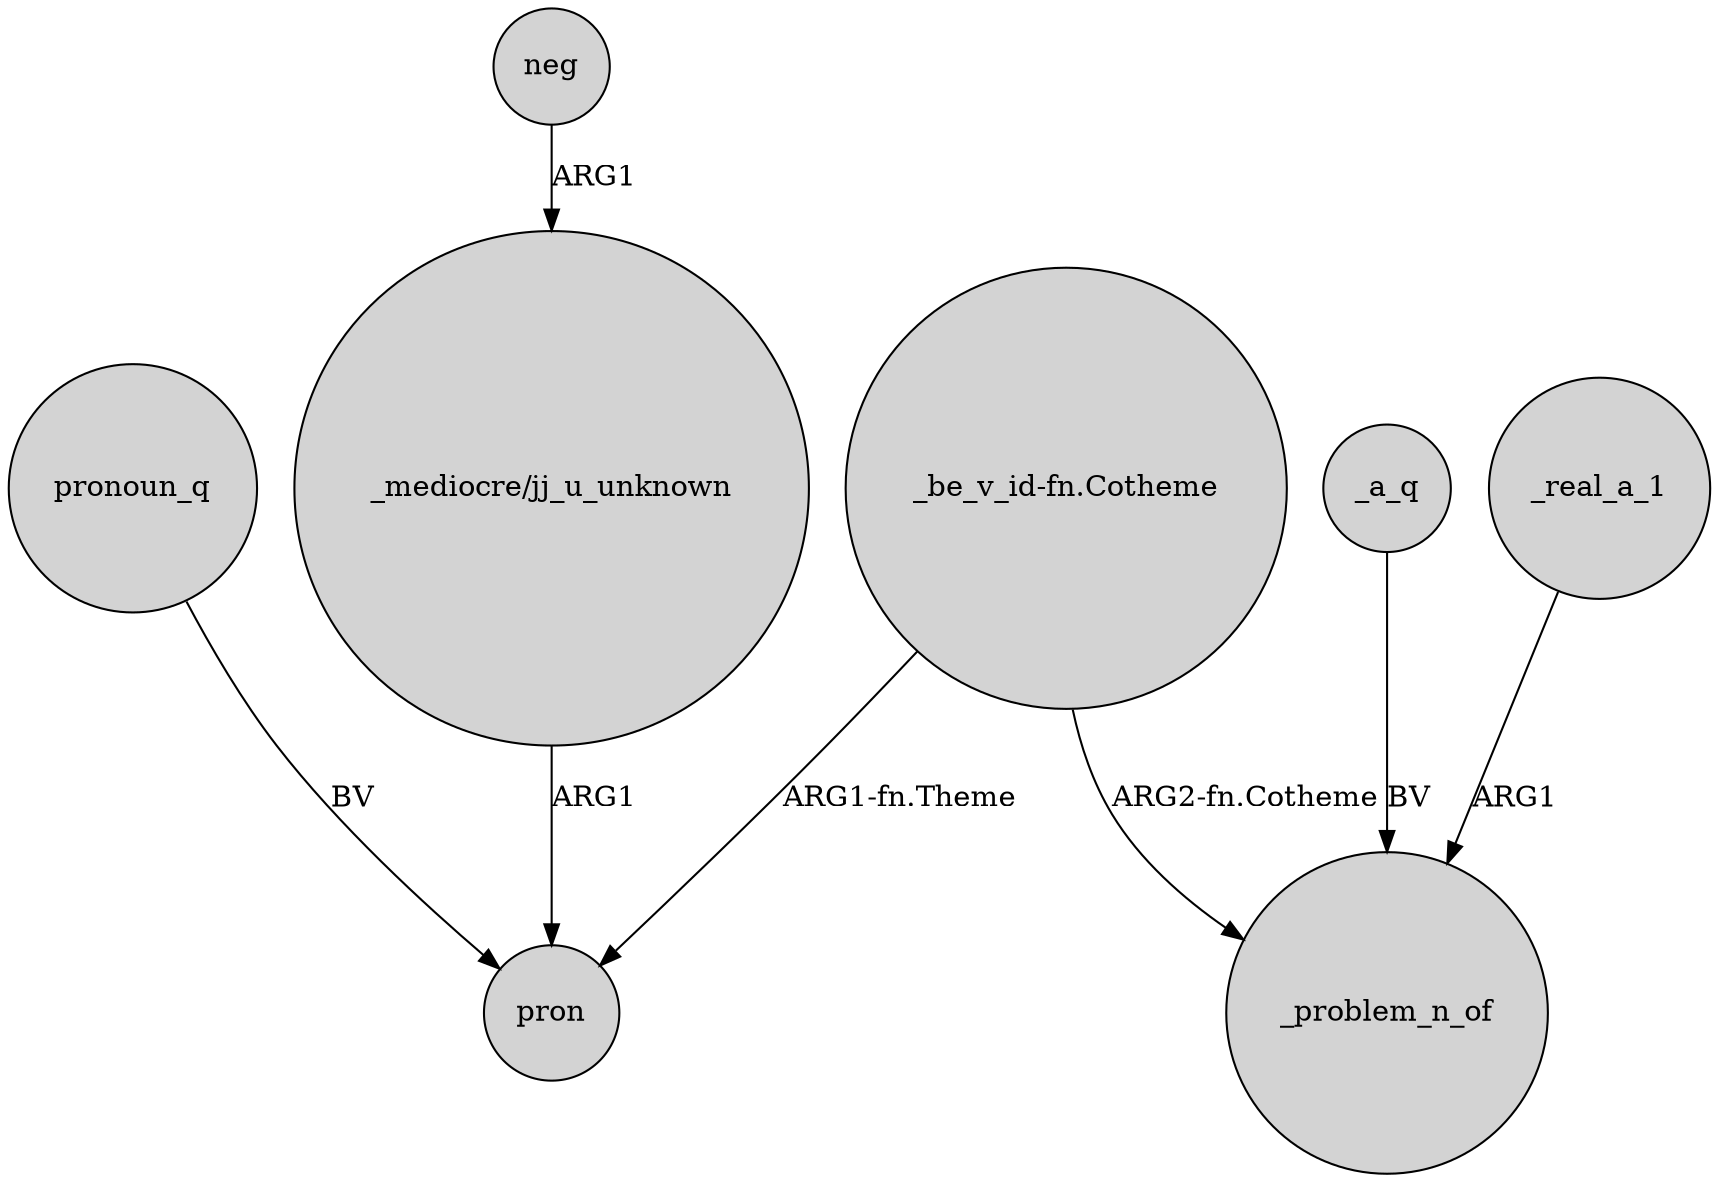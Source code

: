 digraph {
	node [shape=circle style=filled]
	"_be_v_id-fn.Cotheme" -> pron [label="ARG1-fn.Theme"]
	_a_q -> _problem_n_of [label=BV]
	_real_a_1 -> _problem_n_of [label=ARG1]
	"_be_v_id-fn.Cotheme" -> _problem_n_of [label="ARG2-fn.Cotheme"]
	"_mediocre/jj_u_unknown" -> pron [label=ARG1]
	pronoun_q -> pron [label=BV]
	neg -> "_mediocre/jj_u_unknown" [label=ARG1]
}
